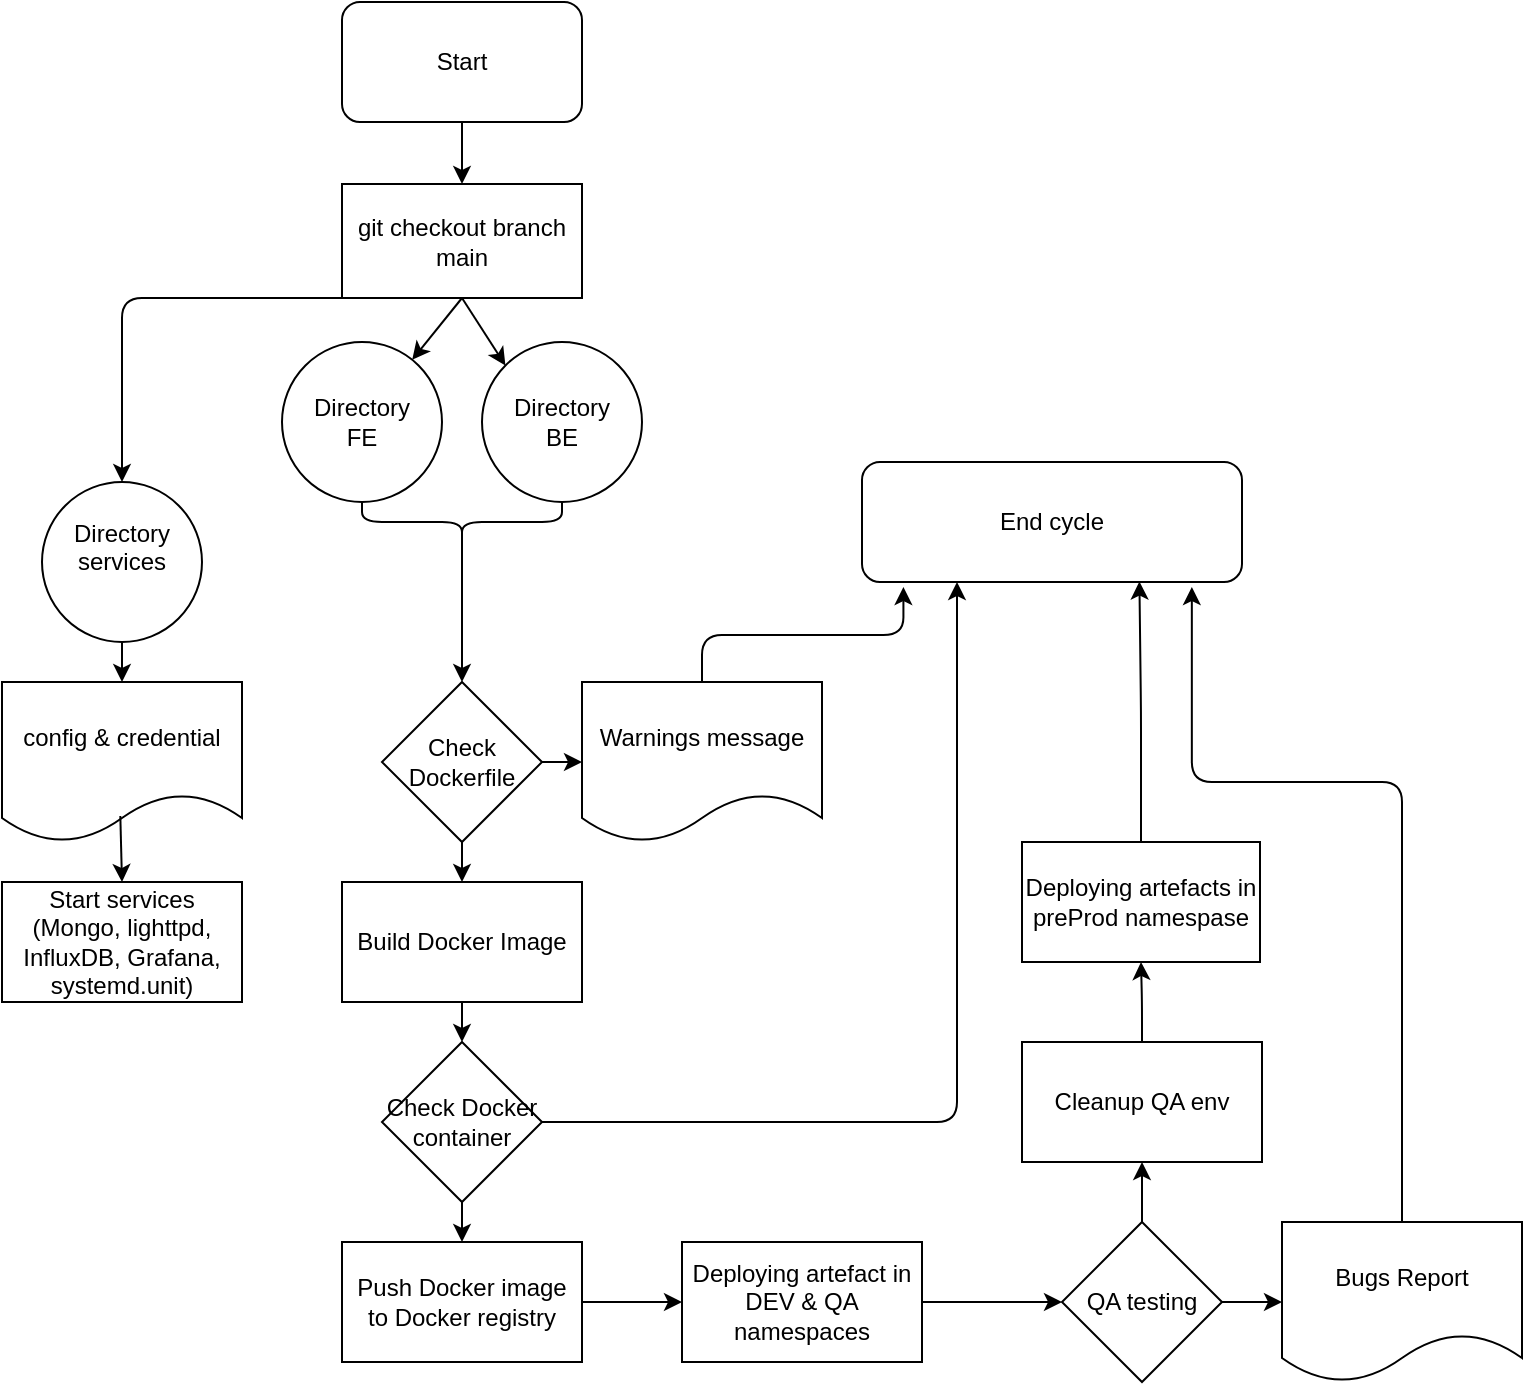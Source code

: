 <mxfile>
    <diagram id="-a069HODjEUtdbpGo2zb" name="Page-1">
        <mxGraphModel dx="1241" dy="543" grid="1" gridSize="10" guides="1" tooltips="1" connect="1" arrows="1" fold="1" page="1" pageScale="1" pageWidth="850" pageHeight="1100" math="0" shadow="0">
            <root>
                <mxCell id="0"/>
                <mxCell id="1" parent="0"/>
                <mxCell id="2" value="Start" style="rounded=1;whiteSpace=wrap;html=1;" vertex="1" parent="1">
                    <mxGeometry x="790" y="30" width="120" height="60" as="geometry"/>
                </mxCell>
                <mxCell id="3" value="git checkout branch main" style="rounded=0;whiteSpace=wrap;html=1;" vertex="1" parent="1">
                    <mxGeometry x="790" y="121" width="120" height="57" as="geometry"/>
                </mxCell>
                <mxCell id="6" value="Check Dockerfile" style="rhombus;whiteSpace=wrap;html=1;" vertex="1" parent="1">
                    <mxGeometry x="810" y="370" width="80" height="80" as="geometry"/>
                </mxCell>
                <mxCell id="7" value="" style="rounded=0;whiteSpace=wrap;html=1;" vertex="1" parent="1">
                    <mxGeometry x="790" y="470" width="120" height="60" as="geometry"/>
                </mxCell>
                <mxCell id="8" value="Build Docker Image" style="rounded=0;whiteSpace=wrap;html=1;" vertex="1" parent="1">
                    <mxGeometry x="790" y="470" width="120" height="60" as="geometry"/>
                </mxCell>
                <mxCell id="55" style="edgeStyle=elbowEdgeStyle;elbow=vertical;html=1;entryX=0.25;entryY=1;entryDx=0;entryDy=0;" edge="1" parent="1" source="9" target="15">
                    <mxGeometry relative="1" as="geometry">
                        <mxPoint x="1100" y="460" as="targetPoint"/>
                        <Array as="points">
                            <mxPoint x="990" y="590"/>
                        </Array>
                    </mxGeometry>
                </mxCell>
                <mxCell id="9" value="Check Docker container" style="rhombus;whiteSpace=wrap;html=1;" vertex="1" parent="1">
                    <mxGeometry x="810" y="550" width="80" height="80" as="geometry"/>
                </mxCell>
                <mxCell id="10" value="Push Docker image to Docker registry" style="rounded=0;whiteSpace=wrap;html=1;" vertex="1" parent="1">
                    <mxGeometry x="790" y="650" width="120" height="60" as="geometry"/>
                </mxCell>
                <mxCell id="58" style="edgeStyle=elbowEdgeStyle;elbow=vertical;html=1;entryX=0;entryY=0.5;entryDx=0;entryDy=0;" edge="1" parent="1" source="11" target="12">
                    <mxGeometry relative="1" as="geometry"/>
                </mxCell>
                <mxCell id="11" value="Deploying artefact in DEV &amp;amp; QA namespaces" style="rounded=0;whiteSpace=wrap;html=1;" vertex="1" parent="1">
                    <mxGeometry x="960" y="650" width="120" height="60" as="geometry"/>
                </mxCell>
                <mxCell id="59" style="edgeStyle=elbowEdgeStyle;elbow=vertical;html=1;entryX=0.5;entryY=1;entryDx=0;entryDy=0;" edge="1" parent="1" source="12" target="13">
                    <mxGeometry relative="1" as="geometry"/>
                </mxCell>
                <mxCell id="63" style="edgeStyle=elbowEdgeStyle;elbow=vertical;html=1;entryX=0;entryY=0.5;entryDx=0;entryDy=0;" edge="1" parent="1" source="12" target="62">
                    <mxGeometry relative="1" as="geometry"/>
                </mxCell>
                <mxCell id="12" value="QA testing" style="rhombus;whiteSpace=wrap;html=1;" vertex="1" parent="1">
                    <mxGeometry x="1150" y="640" width="80" height="80" as="geometry"/>
                </mxCell>
                <mxCell id="60" style="edgeStyle=elbowEdgeStyle;elbow=vertical;html=1;entryX=0.5;entryY=1;entryDx=0;entryDy=0;" edge="1" parent="1" source="13" target="14">
                    <mxGeometry relative="1" as="geometry"/>
                </mxCell>
                <mxCell id="13" value="Cleanup QA env" style="rounded=0;whiteSpace=wrap;html=1;" vertex="1" parent="1">
                    <mxGeometry x="1130" y="550" width="120" height="60" as="geometry"/>
                </mxCell>
                <mxCell id="61" style="edgeStyle=elbowEdgeStyle;elbow=vertical;html=1;entryX=0.73;entryY=0.996;entryDx=0;entryDy=0;entryPerimeter=0;" edge="1" parent="1" source="14" target="15">
                    <mxGeometry relative="1" as="geometry"/>
                </mxCell>
                <mxCell id="14" value="Deploying artefacts in preProd namespase" style="rounded=0;whiteSpace=wrap;html=1;" vertex="1" parent="1">
                    <mxGeometry x="1130" y="450" width="119" height="60" as="geometry"/>
                </mxCell>
                <mxCell id="15" value="End cycle" style="rounded=1;whiteSpace=wrap;html=1;" vertex="1" parent="1">
                    <mxGeometry x="1050" y="260" width="190" height="60" as="geometry"/>
                </mxCell>
                <mxCell id="16" value="Directory services&lt;br&gt;&lt;span style=&quot;color: rgba(0, 0, 0, 0); font-family: monospace; font-size: 0px; text-align: start;&quot;&gt;%3CmxGraphModel%3E%3Croot%3E%3CmxCell%20id%3D%220%22%2F%3E%3CmxCell%20id%3D%221%22%20parent%3D%220%22%2F%3E%3CmxCell%20id%3D%222%22%20value%3D%22FE%22%20style%3D%22ellipse%3BwhiteSpace%3Dwrap%3Bhtml%3D1%3Baspect%3Dfixed%3B%22%20vertex%3D%221%22%20parent%3D%221%22%3E%3CmxGeometry%20x%3D%22530%22%20y%3D%22490%22%20width%3D%2280%22%20height%3D%2280%22%20as%3D%22geometry%22%2F%3E%3C%2FmxCell%3E%3C%2Froot%3E%3C%2FmxGraphModel%3Eservice&lt;/span&gt;" style="ellipse;whiteSpace=wrap;html=1;aspect=fixed;" vertex="1" parent="1">
                    <mxGeometry x="640" y="270" width="80" height="80" as="geometry"/>
                </mxCell>
                <mxCell id="17" value="Directory &lt;br&gt;BE" style="ellipse;whiteSpace=wrap;html=1;aspect=fixed;" vertex="1" parent="1">
                    <mxGeometry x="860" y="200" width="80" height="80" as="geometry"/>
                </mxCell>
                <mxCell id="18" value="Directory&lt;br&gt;&lt;span style=&quot;color: rgba(0, 0, 0, 0); font-family: monospace; font-size: 0px; text-align: start;&quot;&gt;%3CmxGraphModel%3E%3Croot%3E%3CmxCell%20id%3D%220%22%2F%3E%3CmxCell%20id%3D%221%22%20parent%3D%220%22%2F%3E%3CmxCell%20id%3D%222%22%20value%3D%22FE%22%20style%3D%22ellipse%3BwhiteSpace%3Dwrap%3Bhtml%3D1%3Baspect%3Dfixed%3B%22%20vertex%3D%221%22%20parent%3D%221%22%3E%3CmxGeometry%20x%3D%22530%22%20y%3D%22490%22%20width%3D%2280%22%20height%3D%2280%22%20as%3D%22geometry%22%2F%3E%3C%2FmxCell%3E%3C%2Froot%3E%3C%2FmxGraphModel%3E&lt;/span&gt;FE" style="ellipse;whiteSpace=wrap;html=1;aspect=fixed;" vertex="1" parent="1">
                    <mxGeometry x="760" y="200" width="80" height="80" as="geometry"/>
                </mxCell>
                <mxCell id="19" value="Start services (Mongo, lighttpd, InfluxDB, Grafana, systemd.unit)" style="rounded=0;whiteSpace=wrap;html=1;" vertex="1" parent="1">
                    <mxGeometry x="620" y="470" width="120" height="60" as="geometry"/>
                </mxCell>
                <mxCell id="21" value="config &amp;amp; credential" style="shape=document;whiteSpace=wrap;html=1;boundedLbl=1;" vertex="1" parent="1">
                    <mxGeometry x="620" y="370" width="120" height="80" as="geometry"/>
                </mxCell>
                <mxCell id="22" value="" style="endArrow=classic;html=1;exitX=0.5;exitY=1;exitDx=0;exitDy=0;entryX=0.5;entryY=0;entryDx=0;entryDy=0;" edge="1" parent="1" source="2" target="3">
                    <mxGeometry width="50" height="50" relative="1" as="geometry">
                        <mxPoint x="1360" y="390" as="sourcePoint"/>
                        <mxPoint x="1410" y="340" as="targetPoint"/>
                    </mxGeometry>
                </mxCell>
                <mxCell id="28" value="" style="endArrow=classic;html=1;exitX=0.5;exitY=1;exitDx=0;exitDy=0;" edge="1" parent="1" source="3" target="18">
                    <mxGeometry width="50" height="50" relative="1" as="geometry">
                        <mxPoint x="1150" y="160" as="sourcePoint"/>
                        <mxPoint x="1200" y="110" as="targetPoint"/>
                    </mxGeometry>
                </mxCell>
                <mxCell id="29" value="" style="endArrow=classic;html=1;exitX=0.5;exitY=1;exitDx=0;exitDy=0;entryX=0;entryY=0;entryDx=0;entryDy=0;" edge="1" parent="1" source="3" target="17">
                    <mxGeometry width="50" height="50" relative="1" as="geometry">
                        <mxPoint x="860" y="188" as="sourcePoint"/>
                        <mxPoint x="835.093" y="218.85" as="targetPoint"/>
                    </mxGeometry>
                </mxCell>
                <mxCell id="30" value="" style="endArrow=classic;html=1;entryX=0.5;entryY=0;entryDx=0;entryDy=0;" edge="1" parent="1" target="6">
                    <mxGeometry width="50" height="50" relative="1" as="geometry">
                        <mxPoint x="850" y="300" as="sourcePoint"/>
                        <mxPoint x="1200" y="240" as="targetPoint"/>
                    </mxGeometry>
                </mxCell>
                <mxCell id="31" value="" style="endArrow=none;html=1;exitX=0.5;exitY=1;exitDx=0;exitDy=0;edgeStyle=elbowEdgeStyle;elbow=vertical;" edge="1" parent="1" source="18">
                    <mxGeometry width="50" height="50" relative="1" as="geometry">
                        <mxPoint x="1150" y="230" as="sourcePoint"/>
                        <mxPoint x="850" y="300" as="targetPoint"/>
                    </mxGeometry>
                </mxCell>
                <mxCell id="32" value="" style="endArrow=none;html=1;entryX=0.5;entryY=1;entryDx=0;entryDy=0;edgeStyle=elbowEdgeStyle;elbow=vertical;" edge="1" parent="1" target="17">
                    <mxGeometry width="50" height="50" relative="1" as="geometry">
                        <mxPoint x="850" y="300" as="sourcePoint"/>
                        <mxPoint x="880" y="280" as="targetPoint"/>
                    </mxGeometry>
                </mxCell>
                <mxCell id="33" value="" style="endArrow=classic;html=1;exitX=0.5;exitY=1;exitDx=0;exitDy=0;entryX=0.5;entryY=0;entryDx=0;entryDy=0;" edge="1" parent="1" source="6" target="8">
                    <mxGeometry width="50" height="50" relative="1" as="geometry">
                        <mxPoint x="1150" y="400" as="sourcePoint"/>
                        <mxPoint x="1200" y="350" as="targetPoint"/>
                    </mxGeometry>
                </mxCell>
                <mxCell id="34" value="" style="endArrow=classic;html=1;exitX=0.5;exitY=1;exitDx=0;exitDy=0;entryX=0.5;entryY=0;entryDx=0;entryDy=0;edgeStyle=elbowEdgeStyle;" edge="1" parent="1" source="3" target="16">
                    <mxGeometry width="50" height="50" relative="1" as="geometry">
                        <mxPoint x="1010" y="360" as="sourcePoint"/>
                        <mxPoint x="1060" y="310" as="targetPoint"/>
                        <Array as="points">
                            <mxPoint x="680" y="230"/>
                        </Array>
                    </mxGeometry>
                </mxCell>
                <mxCell id="35" value="" style="endArrow=classic;html=1;elbow=vertical;exitX=0.5;exitY=1;exitDx=0;exitDy=0;entryX=0.5;entryY=0;entryDx=0;entryDy=0;" edge="1" parent="1" source="16" target="21">
                    <mxGeometry width="50" height="50" relative="1" as="geometry">
                        <mxPoint x="1010" y="360" as="sourcePoint"/>
                        <mxPoint x="1060" y="310" as="targetPoint"/>
                    </mxGeometry>
                </mxCell>
                <mxCell id="36" value="" style="endArrow=classic;html=1;elbow=vertical;entryX=0.5;entryY=0;entryDx=0;entryDy=0;exitX=0.493;exitY=0.838;exitDx=0;exitDy=0;exitPerimeter=0;" edge="1" parent="1" source="21" target="19">
                    <mxGeometry width="50" height="50" relative="1" as="geometry">
                        <mxPoint x="690" y="360" as="sourcePoint"/>
                        <mxPoint x="690" y="380" as="targetPoint"/>
                    </mxGeometry>
                </mxCell>
                <mxCell id="39" value="" style="endArrow=classic;html=1;elbow=vertical;exitX=0.5;exitY=1;exitDx=0;exitDy=0;entryX=0.5;entryY=0;entryDx=0;entryDy=0;" edge="1" parent="1" source="8" target="9">
                    <mxGeometry width="50" height="50" relative="1" as="geometry">
                        <mxPoint x="1060" y="520" as="sourcePoint"/>
                        <mxPoint x="1110" y="470" as="targetPoint"/>
                    </mxGeometry>
                </mxCell>
                <mxCell id="56" style="edgeStyle=elbowEdgeStyle;elbow=vertical;html=1;entryX=0.109;entryY=1.042;entryDx=0;entryDy=0;entryPerimeter=0;" edge="1" parent="1" source="42" target="15">
                    <mxGeometry relative="1" as="geometry"/>
                </mxCell>
                <mxCell id="42" value="Warnings message" style="shape=document;whiteSpace=wrap;html=1;boundedLbl=1;" vertex="1" parent="1">
                    <mxGeometry x="910" y="370" width="120" height="80" as="geometry"/>
                </mxCell>
                <mxCell id="43" value="" style="endArrow=classic;html=1;elbow=vertical;exitX=1;exitY=0.5;exitDx=0;exitDy=0;entryX=0;entryY=0.5;entryDx=0;entryDy=0;" edge="1" parent="1" source="6" target="42">
                    <mxGeometry width="50" height="50" relative="1" as="geometry">
                        <mxPoint x="880" y="450" as="sourcePoint"/>
                        <mxPoint x="930" y="400" as="targetPoint"/>
                    </mxGeometry>
                </mxCell>
                <mxCell id="44" value="" style="endArrow=classic;html=1;elbow=vertical;exitX=0.5;exitY=1;exitDx=0;exitDy=0;entryX=0.5;entryY=0;entryDx=0;entryDy=0;" edge="1" parent="1" source="9" target="10">
                    <mxGeometry width="50" height="50" relative="1" as="geometry">
                        <mxPoint x="850" y="670" as="sourcePoint"/>
                        <mxPoint x="900" y="620" as="targetPoint"/>
                    </mxGeometry>
                </mxCell>
                <mxCell id="45" value="" style="endArrow=classic;html=1;elbow=vertical;exitX=1;exitY=0.5;exitDx=0;exitDy=0;entryX=0;entryY=0.5;entryDx=0;entryDy=0;" edge="1" parent="1" source="10" target="11">
                    <mxGeometry width="50" height="50" relative="1" as="geometry">
                        <mxPoint x="930" y="710" as="sourcePoint"/>
                        <mxPoint x="980" y="660" as="targetPoint"/>
                    </mxGeometry>
                </mxCell>
                <mxCell id="64" style="edgeStyle=elbowEdgeStyle;elbow=vertical;html=1;entryX=0.868;entryY=1.042;entryDx=0;entryDy=0;entryPerimeter=0;" edge="1" parent="1" source="62" target="15">
                    <mxGeometry relative="1" as="geometry">
                        <Array as="points">
                            <mxPoint x="1320" y="420"/>
                        </Array>
                    </mxGeometry>
                </mxCell>
                <mxCell id="62" value="Bugs Report" style="shape=document;whiteSpace=wrap;html=1;boundedLbl=1;" vertex="1" parent="1">
                    <mxGeometry x="1260" y="640" width="120" height="80" as="geometry"/>
                </mxCell>
            </root>
        </mxGraphModel>
    </diagram>
</mxfile>